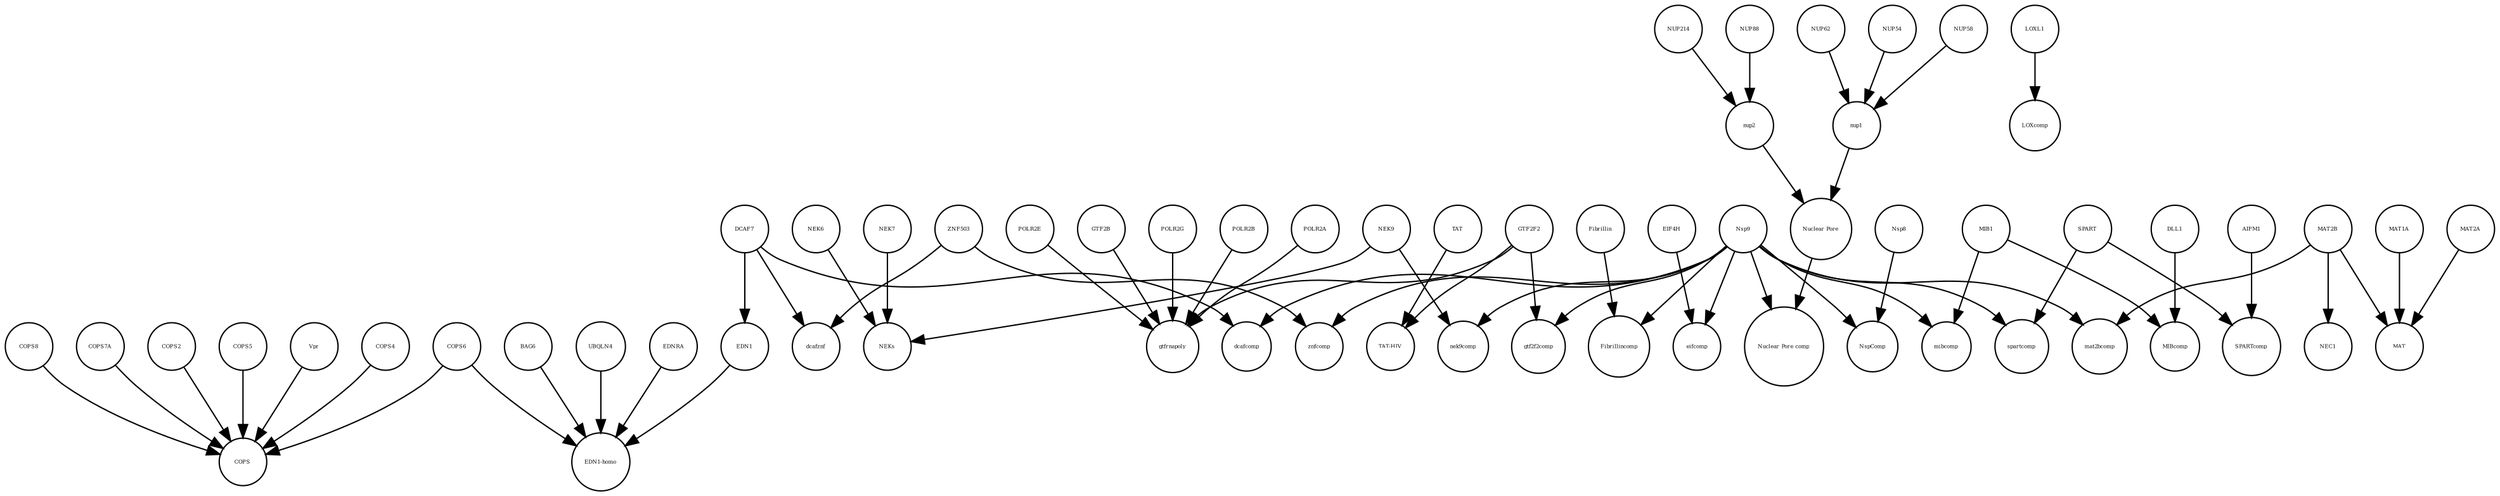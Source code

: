 strict digraph  {
"EDN1-homo" [annotation="", bipartite=0, cls=complex, fontsize=4, label="EDN1-homo", shape=circle];
NEK9 [annotation=urn_miriam_uniprot_Q8TD19, bipartite=0, cls=macromolecule, fontsize=4, label=NEK9, shape=circle];
AIFM1 [annotation="", bipartite=0, cls=macromolecule, fontsize=4, label=AIFM1, shape=circle];
BAG6 [annotation="", bipartite=0, cls=macromolecule, fontsize=4, label=BAG6, shape=circle];
POLR2E [annotation="", bipartite=0, cls=macromolecule, fontsize=4, label=POLR2E, shape=circle];
GTF2F2 [annotation="urn_miriam_uniprot_P13984|urn_miriam_pubmed_10428810", bipartite=0, cls=macromolecule, fontsize=4, label=GTF2F2, shape=circle];
nek9comp [annotation="", bipartite=0, cls=complex, fontsize=4, label=nek9comp, shape=circle];
COPS8 [annotation="", bipartite=0, cls=macromolecule, fontsize=4, label=COPS8, shape=circle];
GTF2B [annotation="", bipartite=0, cls=macromolecule, fontsize=4, label=GTF2B, shape=circle];
NEC1 [annotation="", bipartite=0, cls=complex, fontsize=4, label=NEC1, shape=circle];
DCAF7 [annotation="urn_miriam_uniprot_P61962|urn_miriam_pubmed_16887337|urn_miriam_pubmed_16949367", bipartite=0, cls=macromolecule, fontsize=4, label=DCAF7, shape=circle];
NUP214 [annotation=urn_miriam_uniprot_P35658, bipartite=0, cls=macromolecule, fontsize=4, label=NUP214, shape=circle];
gtf2f2comp [annotation="", bipartite=0, cls=complex, fontsize=4, label=gtf2f2comp, shape=circle];
MAT [annotation="", bipartite=0, cls=complex, fontsize=4, label=MAT, shape=circle];
MIBcomp [annotation="", bipartite=0, cls=complex, fontsize=4, label=MIBcomp, shape=circle];
ZNF503 [annotation=urn_miriam_uniprot_Q96F45, bipartite=0, cls=macromolecule, fontsize=4, label=ZNF503, shape=circle];
NUP54 [annotation=urn_miriam_uniprot_Q7Z3B4, bipartite=0, cls=macromolecule, fontsize=4, label=NUP54, shape=circle];
dcafcomp [annotation="", bipartite=0, cls=complex, fontsize=4, label=dcafcomp, shape=circle];
Nsp9 [annotation="urn_miriam_uniprot_P0DTD1|urn_miriam_ncbiprotein_YP_009725305", bipartite=0, cls=macromolecule, fontsize=4, label=Nsp9, shape=circle];
"TAT-HIV" [annotation="", bipartite=0, cls=complex, fontsize=4, label="TAT-HIV", shape=circle];
COPS6 [annotation="", bipartite=0, cls=macromolecule, fontsize=4, label=COPS6, shape=circle];
nup2 [annotation="", bipartite=0, cls=complex, fontsize=4, label=nup2, shape=circle];
POLR2B [annotation="", bipartite=0, cls=macromolecule, fontsize=4, label=POLR2B, shape=circle];
COPS7A [annotation="", bipartite=0, cls=macromolecule, fontsize=4, label=COPS7A, shape=circle];
DLL1 [annotation="", bipartite=0, cls=macromolecule, fontsize=4, label=DLL1, shape=circle];
mibcomp [annotation="", bipartite=0, cls=complex, fontsize=4, label=mibcomp, shape=circle];
spartcomp [annotation="", bipartite=0, cls=complex, fontsize=4, label=spartcomp, shape=circle];
SPART [annotation=urn_miriam_uniprot_Q8N0X7, bipartite=0, cls=macromolecule, fontsize=4, label=SPART, shape=circle];
znfcomp [annotation="", bipartite=0, cls=complex, fontsize=4, label=znfcomp, shape=circle];
"Nuclear Pore" [annotation="", bipartite=0, cls=complex, fontsize=4, label="Nuclear Pore", shape=circle];
NUP58 [annotation=urn_miriam_uniprot_Q9BVL2, bipartite=0, cls=macromolecule, fontsize=4, label=NUP58, shape=circle];
NEKs [annotation="", bipartite=0, cls=complex, fontsize=4, label=NEKs, shape=circle];
Fibrillincomp [annotation="", bipartite=0, cls=complex, fontsize=4, label=Fibrillincomp, shape=circle];
COPS2 [annotation="", bipartite=0, cls=macromolecule, fontsize=4, label=COPS2, shape=circle];
MAT1A [annotation="", bipartite=0, cls=macromolecule, fontsize=4, label=MAT1A, shape=circle];
UBQLN4 [annotation="", bipartite=0, cls=macromolecule, fontsize=4, label=UBQLN4, shape=circle];
gtfrnapoly [annotation="", bipartite=0, cls=complex, fontsize=4, label=gtfrnapoly, shape=circle];
SPARTcomp [annotation="", bipartite=0, cls=complex, fontsize=4, label=SPARTcomp, shape=circle];
MIB1 [annotation="urn_miriam_uniprot_Q86YT6|urn_miriam_pubmed_24185901", bipartite=0, cls=macromolecule, fontsize=4, label=MIB1, shape=circle];
Fibrillin [annotation="", bipartite=0, cls=complex, fontsize=4, label=Fibrillin, shape=circle];
COPS5 [annotation="", bipartite=0, cls=macromolecule, fontsize=4, label=COPS5, shape=circle];
eifcomp [annotation="", bipartite=0, cls=complex, fontsize=4, label=eifcomp, shape=circle];
LOXcomp [annotation="", bipartite=0, cls=complex, fontsize=4, label=LOXcomp, shape=circle];
NEK7 [annotation="", bipartite=0, cls=macromolecule, fontsize=4, label=NEK7, shape=circle];
mat2bcomp [annotation="", bipartite=0, cls=complex, fontsize=4, label=mat2bcomp, shape=circle];
Vpr [annotation="", bipartite=0, cls=macromolecule, fontsize=4, label=Vpr, shape=circle];
dcafznf [annotation="", bipartite=0, cls=complex, fontsize=4, label=dcafznf, shape=circle];
EDNRA [annotation="", bipartite=0, cls=macromolecule, fontsize=4, label=EDNRA, shape=circle];
EIF4H [annotation="urn_miriam_uniprot_Q15056|urn_miriam_pubmed_10585411|urn_miriam_pubmed_11418588", bipartite=0, cls=macromolecule, fontsize=4, label=EIF4H, shape=circle];
MAT2A [annotation="", bipartite=0, cls=macromolecule, fontsize=4, label=MAT2A, shape=circle];
LOXL1 [annotation="", bipartite=0, cls=macromolecule, fontsize=4, label=LOXL1, shape=circle];
NUP88 [annotation="urn_miriam_uniprot_Q99567|urn_miriam_pubmed_30543681", bipartite=0, cls=macromolecule, fontsize=4, label=NUP88, shape=circle];
NUP62 [annotation=urn_miriam_uniprot_P37198, bipartite=0, cls=macromolecule, fontsize=4, label=NUP62, shape=circle];
nup1 [annotation="", bipartite=0, cls=complex, fontsize=4, label=nup1, shape=circle];
Nsp8 [annotation="urn_miriam_uniprot_P0DTD1|urn_miriam_ncbiprotein_YP_009725304", bipartite=0, cls=macromolecule, fontsize=4, label=Nsp8, shape=circle];
NEK6 [annotation="", bipartite=0, cls=macromolecule, fontsize=4, label=NEK6, shape=circle];
MAT2B [annotation="urn_miriam_uniprot_Q9NZL9|urn_miriam_pubmed_10644686|urn_miriam_pubmed_23189196|urn_miriam_pubmed_25075345|urn_miriam_pubmed_23425511", bipartite=0, cls=macromolecule, fontsize=4, label=MAT2B, shape=circle];
POLR2A [annotation=urn_miriam_uniprot_P30876, bipartite=0, cls=macromolecule, fontsize=4, label=POLR2A, shape=circle];
"Nuclear Pore comp" [annotation="", bipartite=0, cls=complex, fontsize=4, label="Nuclear Pore comp", shape=circle];
TAT [annotation="", bipartite=0, cls=macromolecule, fontsize=4, label=TAT, shape=circle];
POLR2G [annotation="", bipartite=0, cls=macromolecule, fontsize=4, label=POLR2G, shape=circle];
NspComp [annotation="", bipartite=0, cls=complex, fontsize=4, label=NspComp, shape=circle];
EDN1 [annotation=urn_miriam_uniprot_P05305, bipartite=0, cls=macromolecule, fontsize=4, label=EDN1, shape=circle];
COPS4 [annotation="", bipartite=0, cls=macromolecule, fontsize=4, label=COPS4, shape=circle];
COPS [annotation="", bipartite=0, cls=complex, fontsize=4, label=COPS, shape=circle];
NEK9 -> NEKs  [annotation="", interaction_type=production];
NEK9 -> nek9comp  [annotation="", interaction_type=production];
AIFM1 -> SPARTcomp  [annotation="", interaction_type=production];
BAG6 -> "EDN1-homo"  [annotation="", interaction_type=production];
POLR2E -> gtfrnapoly  [annotation="", interaction_type=production];
GTF2F2 -> "TAT-HIV"  [annotation="", interaction_type=production];
GTF2F2 -> gtf2f2comp  [annotation="", interaction_type=production];
GTF2F2 -> gtfrnapoly  [annotation="", interaction_type=production];
COPS8 -> COPS  [annotation="", interaction_type=production];
GTF2B -> gtfrnapoly  [annotation="", interaction_type=production];
DCAF7 -> EDN1  [annotation=urn_miriam_pubmed_27880803, interaction_type=catalysis];
DCAF7 -> dcafznf  [annotation="", interaction_type=production];
DCAF7 -> dcafcomp  [annotation="", interaction_type=production];
NUP214 -> nup2  [annotation="", interaction_type=production];
ZNF503 -> znfcomp  [annotation="", interaction_type=production];
ZNF503 -> dcafznf  [annotation="", interaction_type=production];
NUP54 -> nup1  [annotation="", interaction_type=production];
Nsp9 -> spartcomp  [annotation="", interaction_type=production];
Nsp9 -> "Nuclear Pore comp"  [annotation="", interaction_type=production];
Nsp9 -> gtf2f2comp  [annotation="", interaction_type=production];
Nsp9 -> znfcomp  [annotation="", interaction_type=production];
Nsp9 -> nek9comp  [annotation="", interaction_type=production];
Nsp9 -> dcafcomp  [annotation="", interaction_type=production];
Nsp9 -> NspComp  [annotation="", interaction_type=production];
Nsp9 -> mibcomp  [annotation="", interaction_type=production];
Nsp9 -> eifcomp  [annotation="", interaction_type=production];
Nsp9 -> Fibrillincomp  [annotation="", interaction_type=production];
Nsp9 -> mat2bcomp  [annotation="", interaction_type=production];
COPS6 -> "EDN1-homo"  [annotation="", interaction_type=production];
COPS6 -> COPS  [annotation="", interaction_type=production];
nup2 -> "Nuclear Pore"  [annotation="", interaction_type=production];
POLR2B -> gtfrnapoly  [annotation="", interaction_type=production];
COPS7A -> COPS  [annotation="", interaction_type=production];
DLL1 -> MIBcomp  [annotation="", interaction_type=production];
SPART -> SPARTcomp  [annotation="", interaction_type=production];
SPART -> spartcomp  [annotation="", interaction_type=production];
"Nuclear Pore" -> "Nuclear Pore comp"  [annotation="", interaction_type=production];
NUP58 -> nup1  [annotation="", interaction_type=production];
COPS2 -> COPS  [annotation="", interaction_type=production];
MAT1A -> MAT  [annotation="", interaction_type=production];
UBQLN4 -> "EDN1-homo"  [annotation="", interaction_type=production];
MIB1 -> MIBcomp  [annotation="", interaction_type=production];
MIB1 -> mibcomp  [annotation="", interaction_type=production];
Fibrillin -> Fibrillincomp  [annotation="", interaction_type=production];
COPS5 -> COPS  [annotation="", interaction_type=production];
NEK7 -> NEKs  [annotation="", interaction_type=production];
Vpr -> COPS  [annotation="", interaction_type=production];
EDNRA -> "EDN1-homo"  [annotation="", interaction_type=production];
EIF4H -> eifcomp  [annotation="", interaction_type=production];
MAT2A -> MAT  [annotation="", interaction_type=production];
LOXL1 -> LOXcomp  [annotation="", interaction_type=production];
NUP88 -> nup2  [annotation="", interaction_type=production];
NUP62 -> nup1  [annotation="", interaction_type=production];
nup1 -> "Nuclear Pore"  [annotation="", interaction_type=production];
Nsp8 -> NspComp  [annotation="", interaction_type=production];
NEK6 -> NEKs  [annotation="", interaction_type=production];
MAT2B -> MAT  [annotation="", interaction_type=production];
MAT2B -> mat2bcomp  [annotation="", interaction_type=production];
MAT2B -> NEC1  [annotation="", interaction_type=production];
POLR2A -> gtfrnapoly  [annotation="", interaction_type=production];
TAT -> "TAT-HIV"  [annotation="", interaction_type=production];
POLR2G -> gtfrnapoly  [annotation="", interaction_type=production];
EDN1 -> "EDN1-homo"  [annotation="", interaction_type=production];
COPS4 -> COPS  [annotation="", interaction_type=production];
}
